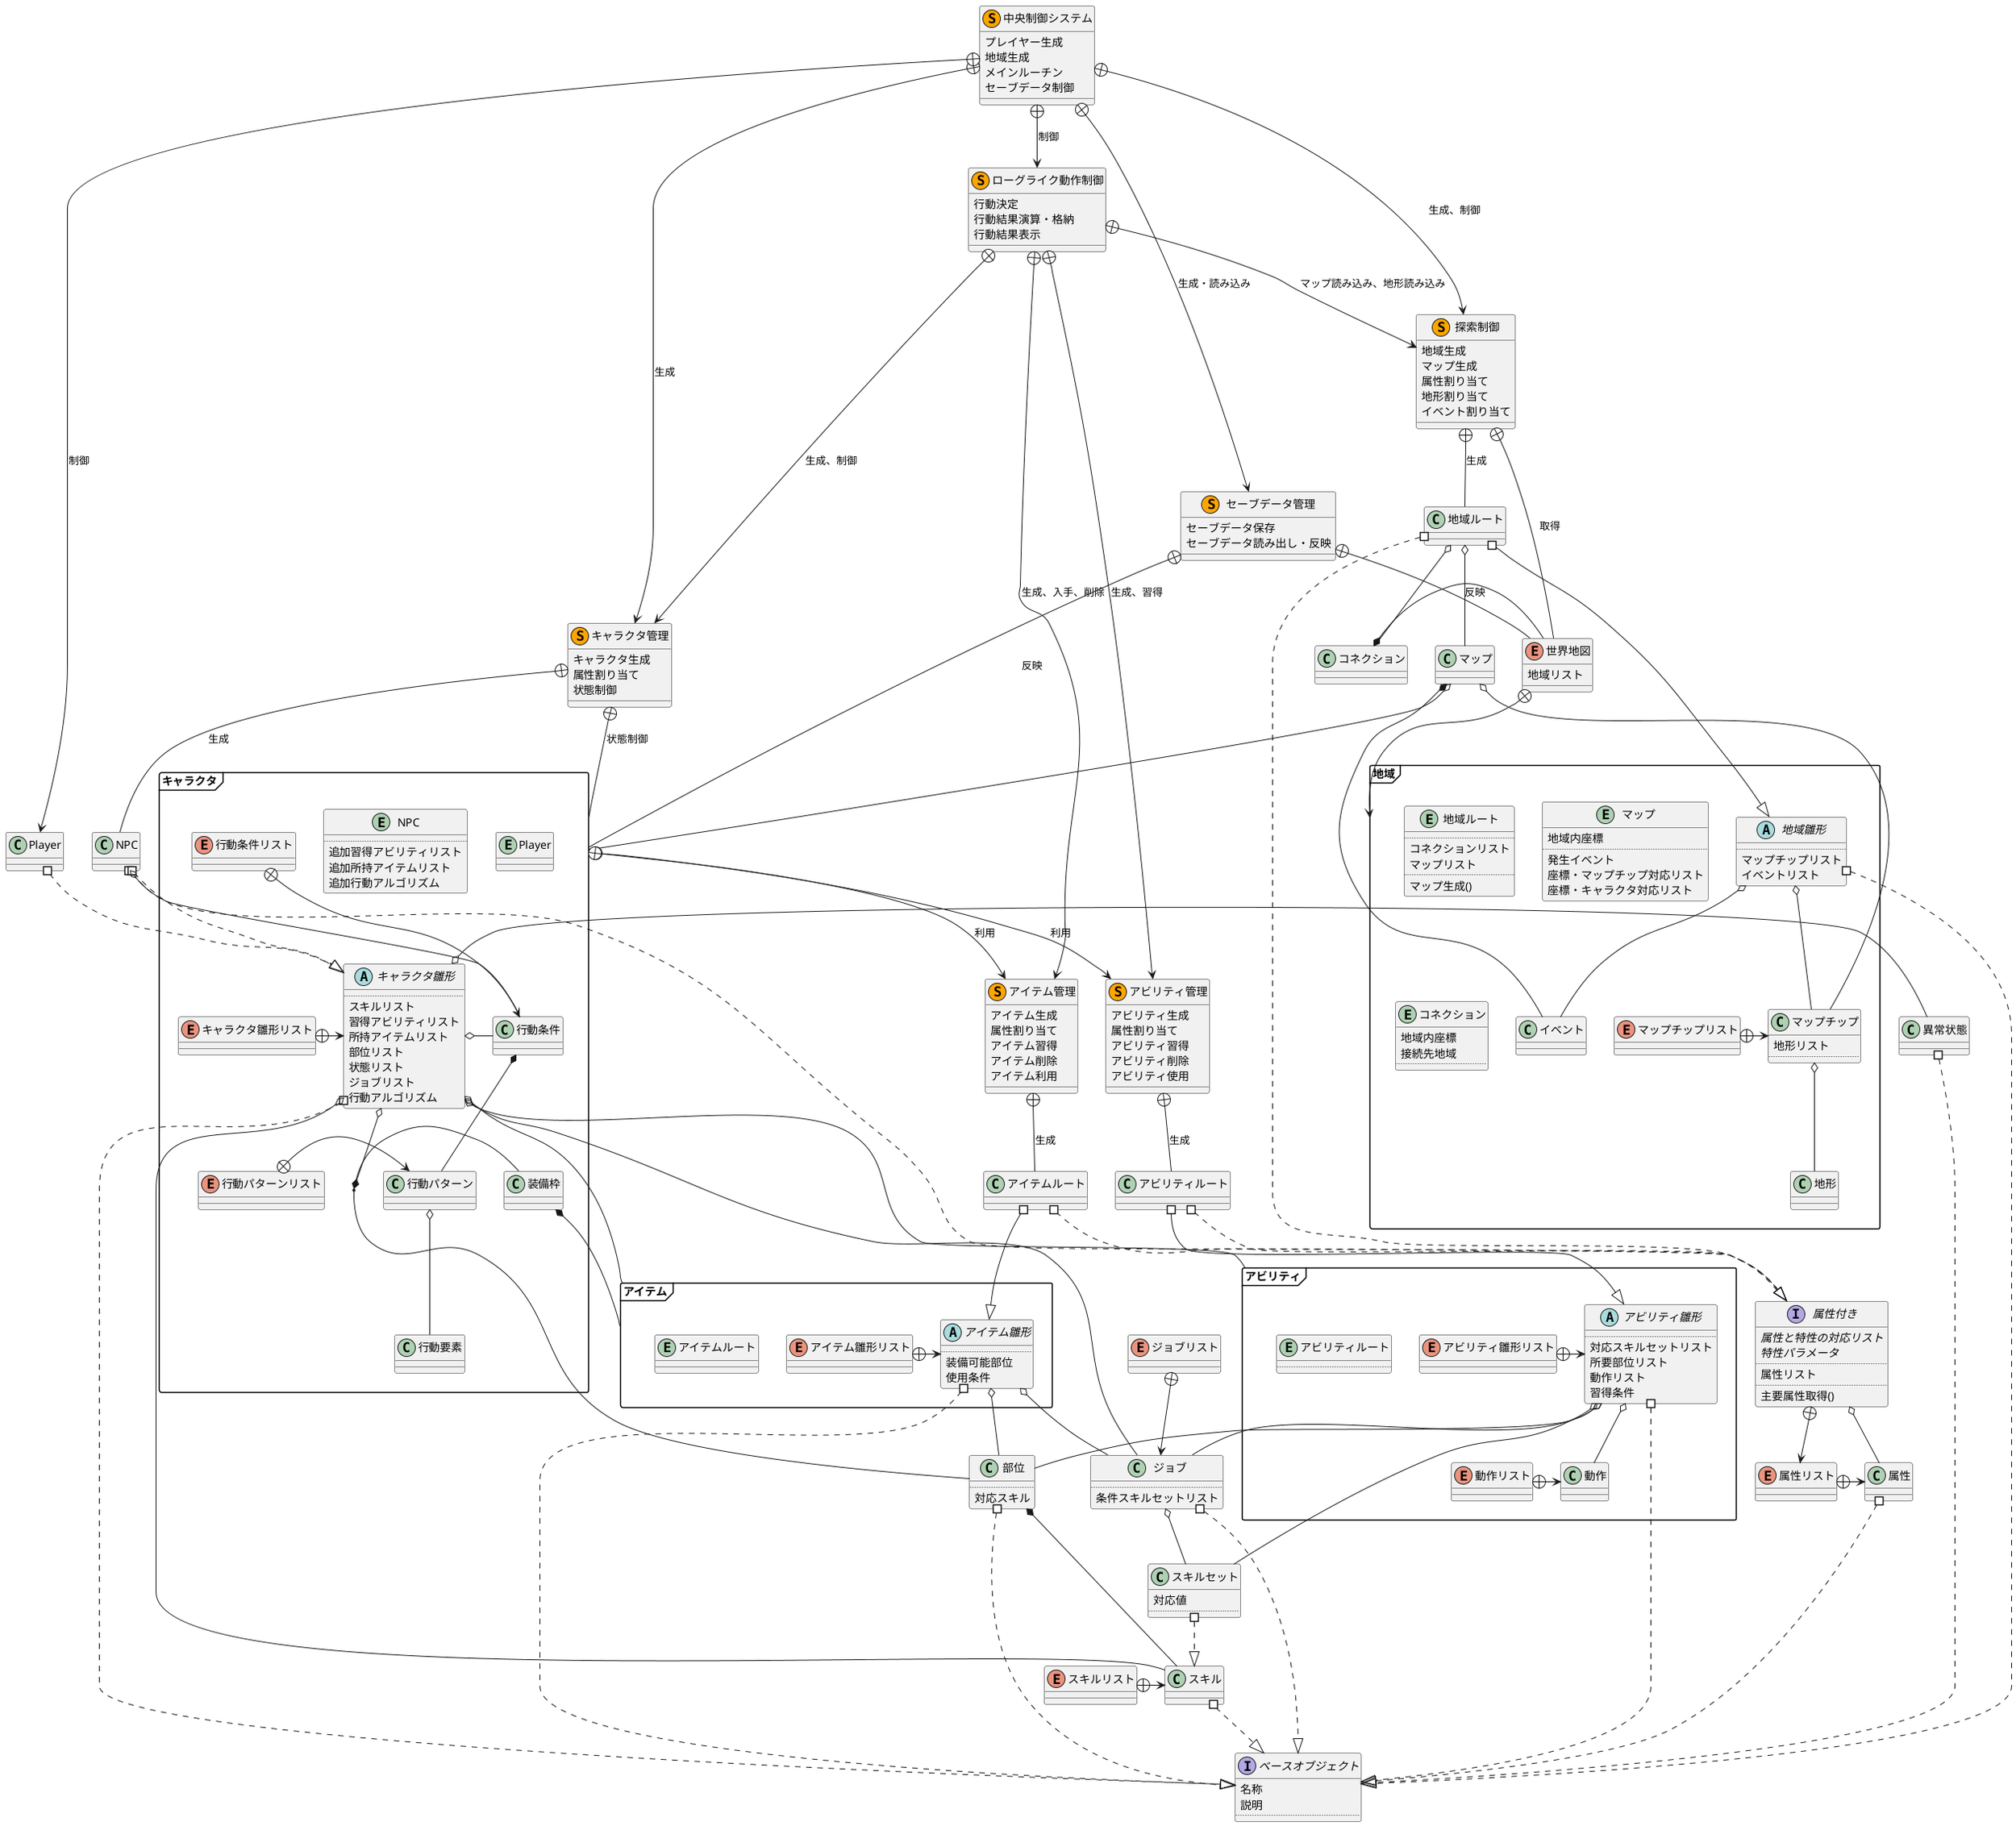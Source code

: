 @startuml 全体概要図

skinparam packageStyle Frame

interface ベースオブジェクト{
	名称
	説明
	..
}

class スキル
スキル #..^ ベースオブジェクト
enum スキルリスト
スキルリスト +-> スキル
class 異常状態
異常状態 #..^ ベースオブジェクト
class 部位{
	..
	対応スキル
}
部位 #..^ ベースオブジェクト
部位 *-- スキル
class スキルセット{
	対応値
	..
}
スキルセット #..^ スキル

class ジョブ{
	..
	条件スキルセットリスト
}
ジョブ #..^ ベースオブジェクト
ジョブ o-- スキルセット
enum ジョブリスト
ジョブリスト +--> ジョブ

class 属性
enum 属性リスト
属性リスト +-> 属性
属性 #..^ ベースオブジェクト
interface 属性付き{
	{abstract}属性と特性の対応リスト
	{abstract}特性パラメータ
	..
	属性リスト
	..
	主要属性取得()
}
属性付き o-- 属性
属性付き +--> 属性リスト

namespace アビリティ{
	entity アビリティルート{
		..
	}
	abstract アビリティ雛形{
		..
		対応スキルセットリスト
		所要部位リスト
		動作リスト
		習得条件
	}

	enum アビリティ雛形リスト
	アビリティ雛形リスト +-> アビリティ雛形

	.アビリティルート #--^ アビリティ雛形
	アビリティ雛形 #..^ .ベースオブジェクト
	アビリティ雛形 o-- .部位
	アビリティ雛形 o-- .スキルセット
	アビリティ雛形 o-- .ジョブ

	class 動作
	アビリティ雛形 o-- 動作

	enum 動作リスト
	動作リスト +-> 動作
}
アビリティルート #..^ 属性付き

namespace アイテム{
	entity アイテムルート
	abstract アイテム雛形{
		..
		装備可能部位
		使用条件
	}

	enum アイテム雛形リスト
	アイテム雛形リスト +-> アイテム雛形

	.アイテムルート #--^ アイテム雛形
	アイテム雛形 #..^ .ベースオブジェクト
	アイテム雛形 o-- .部位
	アイテム雛形 o-- .ジョブ
}
アイテムルート #..^ 属性付き

namespace 地域{
	entity 地域ルート{
		..
		コネクションリスト
		マップリスト
		..
		マップ生成()
	}
	abstract 地域雛形{
		..
		マップチップリスト
		イベントリスト
	}
	class マップチップ{
		地形リスト
		..
	}
	class 地形
	マップチップ o-- 地形
	class イベント
	entity マップ{
		地域内座標
		..
		発生イベント
		座標・マップチップ対応リスト
		座標・キャラクタ対応リスト
	}
	.マップ o-- マップチップ
	.マップ *-- イベント
	entity コネクション{
		地域内座標
		接続先地域
		..
	}

	enum マップチップリスト
	マップチップリスト +-> マップチップ

	.地域ルート #--^ 地域雛形
	地域雛形 #..^ .ベースオブジェクト
	地域雛形 o-- マップチップ
	地域雛形 o-- イベント
	.地域ルート o-- .マップ
	.地域ルート o-- .コネクション
}
地域ルート #..^ 属性付き
.マップ o-- キャラクタ
.コネクション *- 世界地図

namespace キャラクタ{
	abstract キャラクタ雛形{
		..
		スキルリスト
		習得アビリティリスト
		所持アイテムリスト
		部位リスト
		状態リスト
		ジョブリスト
		行動アルゴリズム
	}

	キャラクタ雛形 #..^ .ベースオブジェクト
	キャラクタ雛形 o-- .部位
	キャラクタ雛形 o-- .ジョブ
	class 装備枠
	(キャラクタ雛形,.部位) *- 装備枠
	装備枠 *-- アイテム

	entity Player
	.Player #..^ キャラクタ雛形

	entity NPC{
		..
		追加習得アビリティリスト
		追加所持アイテムリスト
		追加行動アルゴリズム
	}
	.NPC #..^ .属性付き
	.NPC #..^ キャラクタ雛形

	enum キャラクタ雛形リスト
	キャラクタ雛形リスト +-> キャラクタ雛形

	class 行動条件
	class 行動パターン
	class 行動要素
	.NPC o-- 行動条件
	キャラクタ雛形 o- 行動条件
	行動条件 *-- 行動パターン
	行動パターン o-- 行動要素

	enum 行動条件リスト
	行動条件リスト +--> 行動条件

	enum 行動パターンリスト
	行動パターンリスト +-> 行動パターン
}
キャラクタ.キャラクタ雛形 o- スキル
キャラクタ.キャラクタ雛形 o- アビリティ
キャラクタ.キャラクタ雛形 o- 異常状態
キャラクタ.キャラクタ雛形 o- アイテム

enum 世界地図{
	地域リスト
}

世界地図 +--> 地域

class 探索制御 <<(S,orange)>>{
	地域生成
	マップ生成
	属性割り当て
	地形割り当て
	イベント割り当て
}
探索制御 +-- .地域ルート : 生成
探索制御 +-- 世界地図 : 取得

class アビリティ管理 <<(S,orange)>>{
	アビリティ生成
	属性割り当て
	アビリティ習得
	アビリティ削除
	アビリティ使用
}
アビリティ管理 +-- アビリティルート : 生成

class アイテム管理 <<(S,orange)>>{
	アイテム生成
	属性割り当て
	アイテム習得
	アイテム削除
	アイテム利用
}
アイテム管理 +-- アイテムルート : 生成
キャラクタ +--> アイテム管理 : 利用
キャラクタ +--> アビリティ管理 : 利用

class キャラクタ管理 <<(S,orange)>>{
	キャラクタ生成
	属性割り当て
	状態制御
}
キャラクタ管理 +-- .NPC : 生成
キャラクタ管理 +-- キャラクタ : 状態制御

class ローグライク動作制御 <<(S,orange)>>{
	行動決定
	行動結果演算・格納
	行動結果表示
}
ローグライク動作制御 +-> キャラクタ管理 : 生成、制御
ローグライク動作制御 +--> アイテム管理 : 生成、入手、削除
ローグライク動作制御 +--> アビリティ管理 : 生成、習得
ローグライク動作制御 +--> 探索制御 : マップ読み込み、地形読み込み

class セーブデータ管理 <<(S,orange)>>{
	セーブデータ保存
	セーブデータ読み出し・反映
}
セーブデータ管理 +-- 世界地図 : 反映
セーブデータ管理 +-- キャラクタ : 反映

class 中央制御システム <<(S,orange)>>{
	プレイヤー生成
	地域生成
	メインルーチン
	セーブデータ制御
}
中央制御システム +--> 探索制御 : 生成、制御
中央制御システム +--> キャラクタ管理 : 生成
中央制御システム +--> ローグライク動作制御 : 制御
中央制御システム +--> セーブデータ管理 : 生成・読み込み
中央制御システム +--> Player : 制御

@enduml
